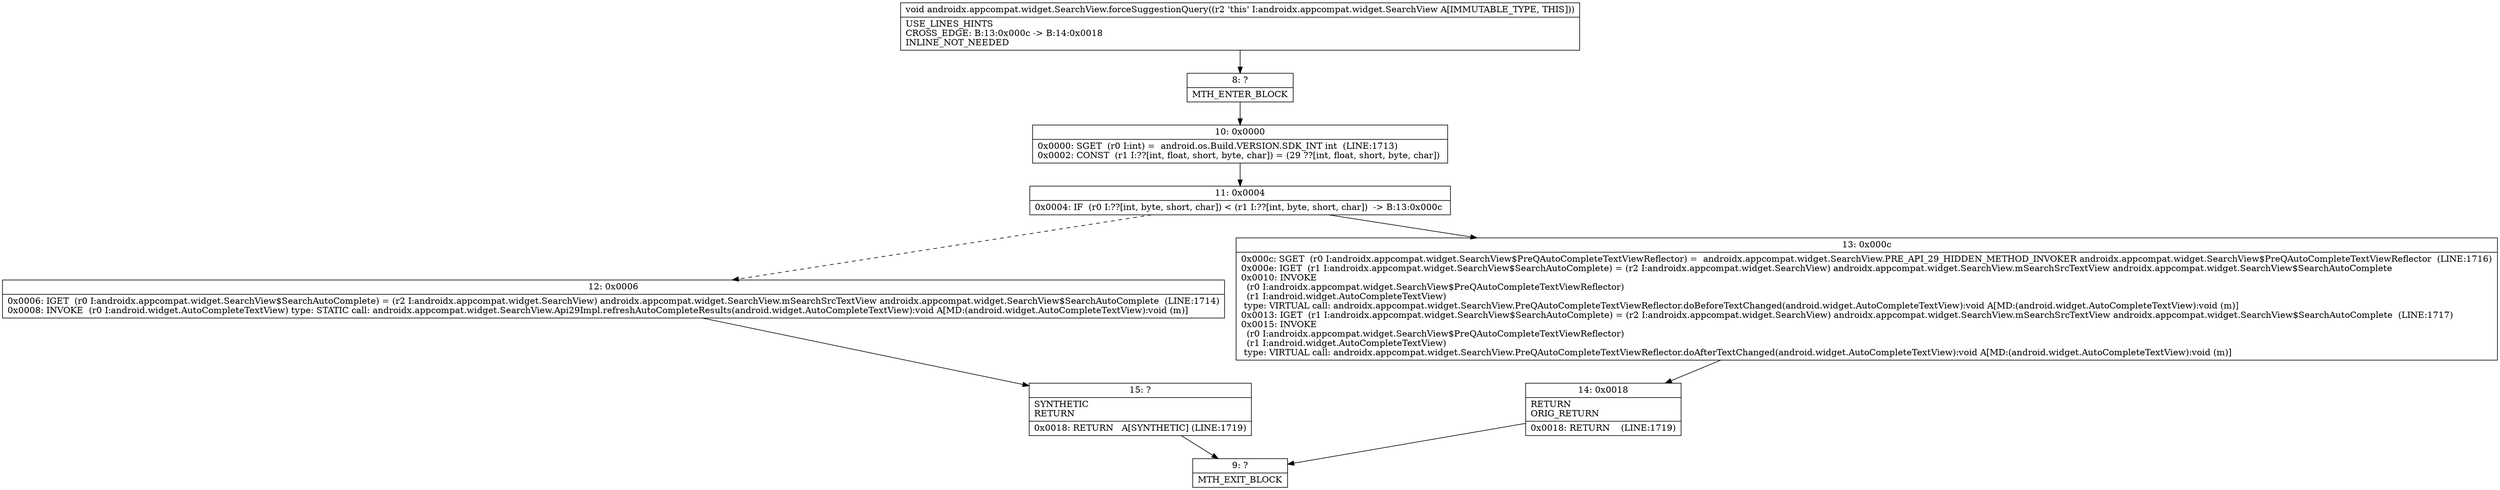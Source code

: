 digraph "CFG forandroidx.appcompat.widget.SearchView.forceSuggestionQuery()V" {
Node_8 [shape=record,label="{8\:\ ?|MTH_ENTER_BLOCK\l}"];
Node_10 [shape=record,label="{10\:\ 0x0000|0x0000: SGET  (r0 I:int) =  android.os.Build.VERSION.SDK_INT int  (LINE:1713)\l0x0002: CONST  (r1 I:??[int, float, short, byte, char]) = (29 ??[int, float, short, byte, char]) \l}"];
Node_11 [shape=record,label="{11\:\ 0x0004|0x0004: IF  (r0 I:??[int, byte, short, char]) \< (r1 I:??[int, byte, short, char])  \-\> B:13:0x000c \l}"];
Node_12 [shape=record,label="{12\:\ 0x0006|0x0006: IGET  (r0 I:androidx.appcompat.widget.SearchView$SearchAutoComplete) = (r2 I:androidx.appcompat.widget.SearchView) androidx.appcompat.widget.SearchView.mSearchSrcTextView androidx.appcompat.widget.SearchView$SearchAutoComplete  (LINE:1714)\l0x0008: INVOKE  (r0 I:android.widget.AutoCompleteTextView) type: STATIC call: androidx.appcompat.widget.SearchView.Api29Impl.refreshAutoCompleteResults(android.widget.AutoCompleteTextView):void A[MD:(android.widget.AutoCompleteTextView):void (m)]\l}"];
Node_15 [shape=record,label="{15\:\ ?|SYNTHETIC\lRETURN\l|0x0018: RETURN   A[SYNTHETIC] (LINE:1719)\l}"];
Node_9 [shape=record,label="{9\:\ ?|MTH_EXIT_BLOCK\l}"];
Node_13 [shape=record,label="{13\:\ 0x000c|0x000c: SGET  (r0 I:androidx.appcompat.widget.SearchView$PreQAutoCompleteTextViewReflector) =  androidx.appcompat.widget.SearchView.PRE_API_29_HIDDEN_METHOD_INVOKER androidx.appcompat.widget.SearchView$PreQAutoCompleteTextViewReflector  (LINE:1716)\l0x000e: IGET  (r1 I:androidx.appcompat.widget.SearchView$SearchAutoComplete) = (r2 I:androidx.appcompat.widget.SearchView) androidx.appcompat.widget.SearchView.mSearchSrcTextView androidx.appcompat.widget.SearchView$SearchAutoComplete \l0x0010: INVOKE  \l  (r0 I:androidx.appcompat.widget.SearchView$PreQAutoCompleteTextViewReflector)\l  (r1 I:android.widget.AutoCompleteTextView)\l type: VIRTUAL call: androidx.appcompat.widget.SearchView.PreQAutoCompleteTextViewReflector.doBeforeTextChanged(android.widget.AutoCompleteTextView):void A[MD:(android.widget.AutoCompleteTextView):void (m)]\l0x0013: IGET  (r1 I:androidx.appcompat.widget.SearchView$SearchAutoComplete) = (r2 I:androidx.appcompat.widget.SearchView) androidx.appcompat.widget.SearchView.mSearchSrcTextView androidx.appcompat.widget.SearchView$SearchAutoComplete  (LINE:1717)\l0x0015: INVOKE  \l  (r0 I:androidx.appcompat.widget.SearchView$PreQAutoCompleteTextViewReflector)\l  (r1 I:android.widget.AutoCompleteTextView)\l type: VIRTUAL call: androidx.appcompat.widget.SearchView.PreQAutoCompleteTextViewReflector.doAfterTextChanged(android.widget.AutoCompleteTextView):void A[MD:(android.widget.AutoCompleteTextView):void (m)]\l}"];
Node_14 [shape=record,label="{14\:\ 0x0018|RETURN\lORIG_RETURN\l|0x0018: RETURN    (LINE:1719)\l}"];
MethodNode[shape=record,label="{void androidx.appcompat.widget.SearchView.forceSuggestionQuery((r2 'this' I:androidx.appcompat.widget.SearchView A[IMMUTABLE_TYPE, THIS]))  | USE_LINES_HINTS\lCROSS_EDGE: B:13:0x000c \-\> B:14:0x0018\lINLINE_NOT_NEEDED\l}"];
MethodNode -> Node_8;Node_8 -> Node_10;
Node_10 -> Node_11;
Node_11 -> Node_12[style=dashed];
Node_11 -> Node_13;
Node_12 -> Node_15;
Node_15 -> Node_9;
Node_13 -> Node_14;
Node_14 -> Node_9;
}

